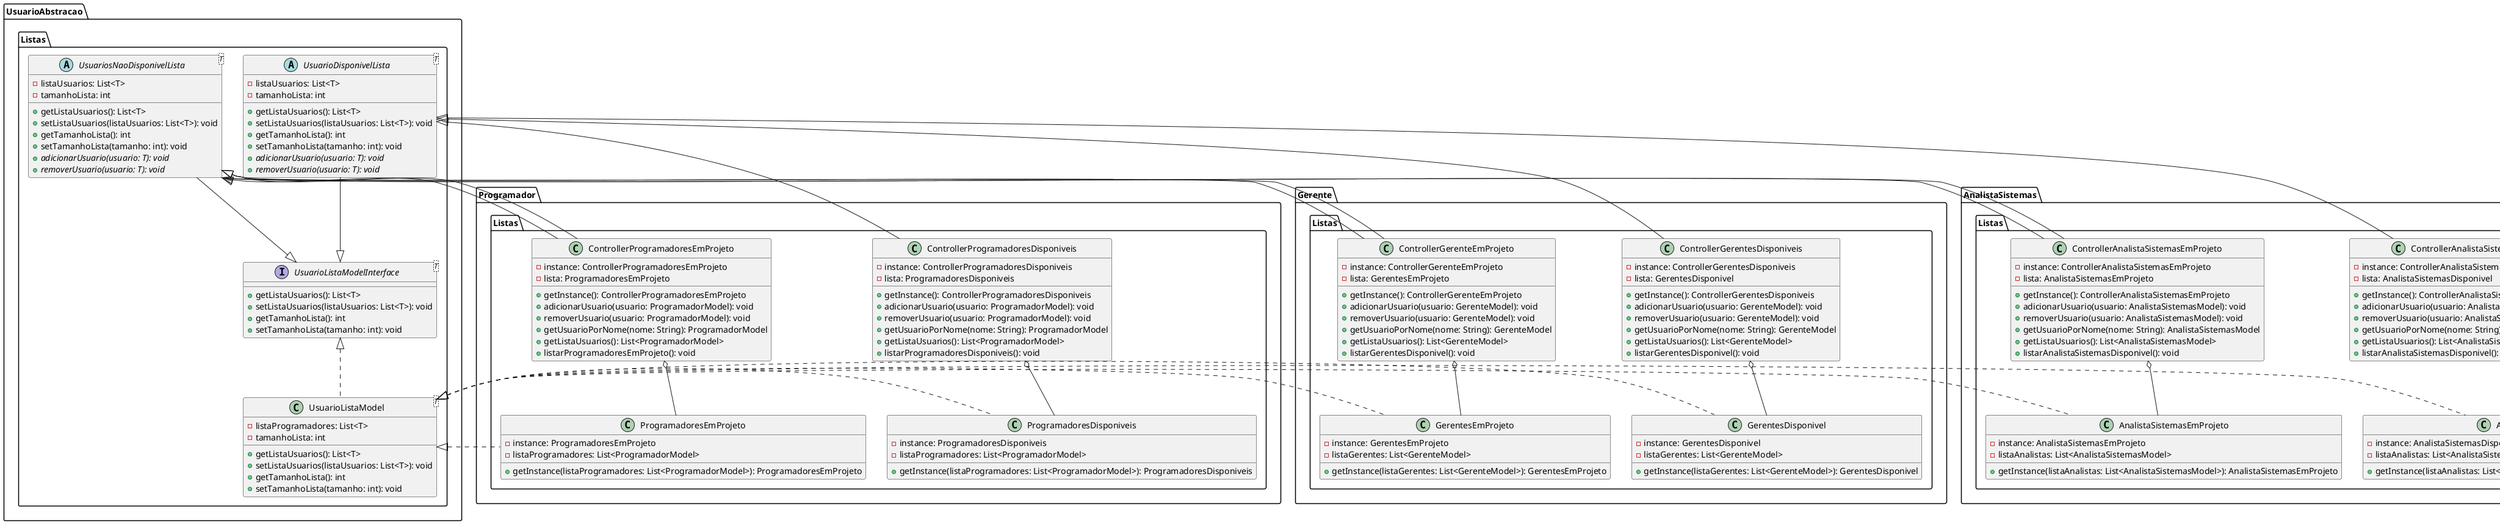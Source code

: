 @startuml

package "UsuarioAbstracao.Listas" {
    abstract class UsuarioDisponivelLista<T> {
        - listaUsuarios: List<T>
        - tamanhoLista: int
        + getListaUsuarios(): List<T>
        + setListaUsuarios(listaUsuarios: List<T>): void
        + getTamanhoLista(): int
        + setTamanhoLista(tamanho: int): void
        {abstract} + adicionarUsuario(usuario: T): void
        {abstract} + removerUsuario(usuario: T): void
    }
    abstract class UsuariosNaoDisponivelLista<T> {
        - listaUsuarios: List<T>
        - tamanhoLista: int
        + getListaUsuarios(): List<T>
        + setListaUsuarios(listaUsuarios: List<T>): void
        + getTamanhoLista(): int
        + setTamanhoLista(tamanho: int): void
        {abstract} + adicionarUsuario(usuario: T): void
        {abstract} + removerUsuario(usuario: T): void
    }
    interface UsuarioListaModelInterface<T> {
        + getListaUsuarios(): List<T>
        + setListaUsuarios(listaUsuarios: List<T>): void
        + getTamanhoLista(): int
        + setTamanhoLista(tamanho: int): void
    }
    class UsuarioListaModel<T> {
        - listaProgramadores: List<T>
        - tamanhoLista: int
        + getListaUsuarios(): List<T>
        + setListaUsuarios(listaUsuarios: List<T>): void
        + getTamanhoLista(): int
        + setTamanhoLista(tamanho: int): void
    }
}

package "Programador.Listas" {
    class ControllerProgramadoresDisponiveis {
        - instance: ControllerProgramadoresDisponiveis
        - lista: ProgramadoresDisponiveis
        + getInstance(): ControllerProgramadoresDisponiveis
        + adicionarUsuario(usuario: ProgramadorModel): void
        + removerUsuario(usuario: ProgramadorModel): void
        + getUsuarioPorNome(nome: String): ProgramadorModel
        + getListaUsuarios(): List<ProgramadorModel>
        + listarProgramadoresDisponiveis(): void
    }
    class ControllerProgramadoresEmProjeto {
        - instance: ControllerProgramadoresEmProjeto
        - lista: ProgramadoresEmProjeto
        + getInstance(): ControllerProgramadoresEmProjeto
        + adicionarUsuario(usuario: ProgramadorModel): void
        + removerUsuario(usuario: ProgramadorModel): void
        + getUsuarioPorNome(nome: String): ProgramadorModel
        + getListaUsuarios(): List<ProgramadorModel>
        + listarProgramadoresEmProjeto(): void
    }
    class ProgramadoresDisponiveis {
        - instance: ProgramadoresDisponiveis
        - listaProgramadores: List<ProgramadorModel>
        + getInstance(listaProgramadores: List<ProgramadorModel>): ProgramadoresDisponiveis
    }
    class ProgramadoresEmProjeto {
        - instance: ProgramadoresEmProjeto
        - listaProgramadores: List<ProgramadorModel>
        + getInstance(listaProgramadores: List<ProgramadorModel>): ProgramadoresEmProjeto
    }
}

package "Gerente.Listas" {
    class GerentesEmProjeto {
        - instance: GerentesEmProjeto
        - listaGerentes: List<GerenteModel>
        + getInstance(listaGerentes: List<GerenteModel>): GerentesEmProjeto
    }
    class GerentesDisponivel {
        - instance: GerentesDisponivel
        - listaGerentes: List<GerenteModel>
        + getInstance(listaGerentes: List<GerenteModel>): GerentesDisponivel
    }
    class ControllerGerentesDisponiveis {
        - instance: ControllerGerentesDisponiveis
        - lista: GerentesDisponivel
        + getInstance(): ControllerGerentesDisponiveis
        + adicionarUsuario(usuario: GerenteModel): void
        + removerUsuario(usuario: GerenteModel): void
        + getUsuarioPorNome(nome: String): GerenteModel
        + getListaUsuarios(): List<GerenteModel>
        + listarGerentesDisponivel(): void
    }
    class ControllerGerenteEmProjeto {
        - instance: ControllerGerenteEmProjeto
        - lista: GerentesEmProjeto
        + getInstance(): ControllerGerenteEmProjeto
        + adicionarUsuario(usuario: GerenteModel): void
        + removerUsuario(usuario: GerenteModel): void
        + getUsuarioPorNome(nome: String): GerenteModel
        + getListaUsuarios(): List<GerenteModel>
        + listarGerentesDisponivel(): void
    }
}

package "AnalistaSistemas.Listas" {
    class ControllerAnalistaSistemasEmProjeto {
        - instance: ControllerAnalistaSistemasEmProjeto
        - lista: AnalistaSistemasEmProjeto
        + getInstance(): ControllerAnalistaSistemasEmProjeto
        + adicionarUsuario(usuario: AnalistaSistemasModel): void
        + removerUsuario(usuario: AnalistaSistemasModel): void
        + getUsuarioPorNome(nome: String): AnalistaSistemasModel
        + getListaUsuarios(): List<AnalistaSistemasModel>
        + listarAnalistaSistemasDisponivel(): void
    }
    class ControllerAnalistaSistemasDisponivel {
        - instance: ControllerAnalistaSistemasDisponivel
        - lista: AnalistaSistemasDisponivel
        + getInstance(): ControllerAnalistaSistemasDisponivel
        + adicionarUsuario(usuario: AnalistaSistemasModel): void
        + removerUsuario(usuario: AnalistaSistemasModel): void
        + getUsuarioPorNome(nome: String): AnalistaSistemasModel
        + getListaUsuarios(): List<AnalistaSistemasModel>
        + listarAnalistaSistemasDisponivel(): void
    }
    class AnalistaSistemasEmProjeto {
        - instance: AnalistaSistemasEmProjeto
        - listaAnalistas: List<AnalistaSistemasModel>
        + getInstance(listaAnalistas: List<AnalistaSistemasModel>): AnalistaSistemasEmProjeto
    }
    class AnalistaSistemasDisponivel {
        - instance: AnalistaSistemasDisponivel
        - listaAnalistas: List<AnalistaSistemasModel>
        + getInstance(listaAnalistas: List<AnalistaSistemasModel>): AnalistaSistemasDisponivel
    }
}
UsuarioDisponivelLista --|> UsuarioListaModelInterface

UsuariosNaoDisponivelLista --|> UsuarioListaModelInterface
UsuariosNaoDisponivelLista <|-- ControllerProgramadoresEmProjeto
UsuariosNaoDisponivelLista <|-- ControllerGerenteEmProjeto
UsuariosNaoDisponivelLista <|-- ControllerAnalistaSistemasEmProjeto

UsuarioListaModelInterface <|.. UsuarioListaModel
UsuarioListaModel <|.. ProgramadoresDisponiveis
UsuarioListaModel <|.. ProgramadoresEmProjeto
UsuarioListaModel <|.. GerentesEmProjeto
UsuarioListaModel <|.. GerentesDisponivel
UsuarioListaModel <|.. AnalistaSistemasEmProjeto
UsuarioListaModel <|.. AnalistaSistemasDisponivel

ControllerProgramadoresDisponiveis --|> UsuarioDisponivelLista
ControllerProgramadoresEmProjeto --|> UsuariosNaoDisponivelLista
ControllerGerentesDisponiveis --|> UsuarioDisponivelLista
ControllerGerenteEmProjeto --|> UsuariosNaoDisponivelLista
ControllerAnalistaSistemasDisponivel --|> UsuarioDisponivelLista
ControllerAnalistaSistemasEmProjeto --|> UsuariosNaoDisponivelLista

ControllerProgramadoresDisponiveis o-- ProgramadoresDisponiveis
ControllerProgramadoresEmProjeto o-- ProgramadoresEmProjeto
ControllerGerentesDisponiveis o-- GerentesDisponivel
ControllerGerenteEmProjeto o-- GerentesEmProjeto
ControllerAnalistaSistemasDisponivel o-- AnalistaSistemasDisponivel
ControllerAnalistaSistemasEmProjeto o-- AnalistaSistemasEmProjeto

@enduml